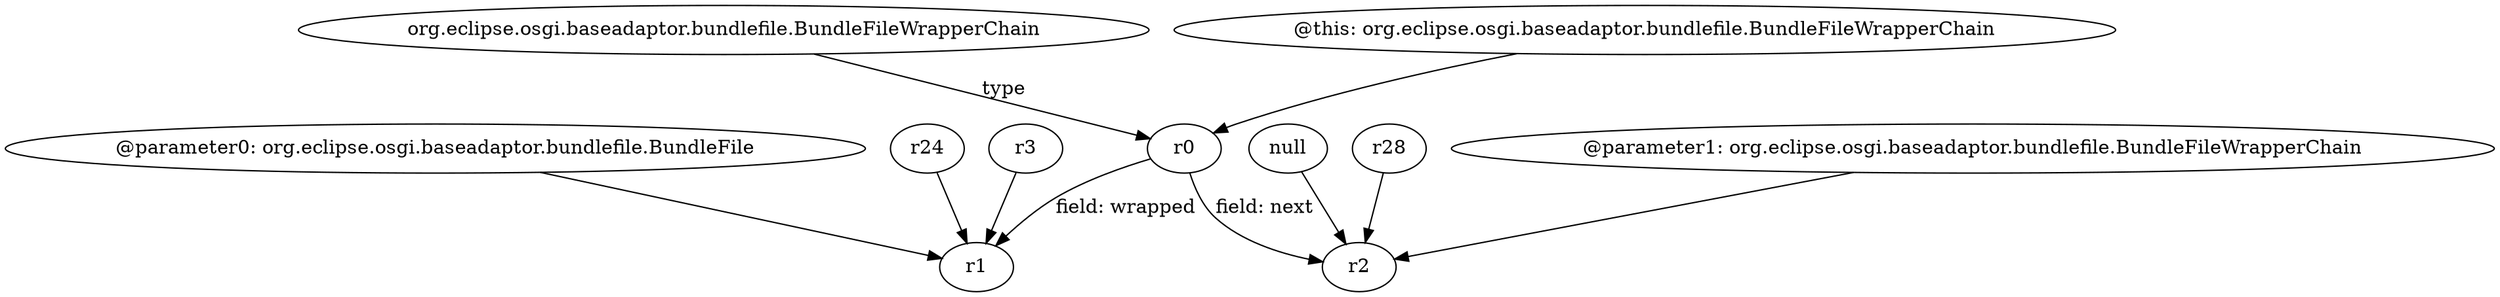 digraph g {
0[label="org.eclipse.osgi.baseadaptor.bundlefile.BundleFileWrapperChain"]
1[label="r0"]
0->1[label="type"]
2[label="r24"]
3[label="r1"]
2->3[label=""]
4[label="r3"]
4->3[label=""]
1->3[label="field: wrapped"]
5[label="@parameter0: org.eclipse.osgi.baseadaptor.bundlefile.BundleFile"]
5->3[label=""]
6[label="r2"]
1->6[label="field: next"]
7[label="null"]
7->6[label=""]
8[label="r28"]
8->6[label=""]
9[label="@parameter1: org.eclipse.osgi.baseadaptor.bundlefile.BundleFileWrapperChain"]
9->6[label=""]
10[label="@this: org.eclipse.osgi.baseadaptor.bundlefile.BundleFileWrapperChain"]
10->1[label=""]
}